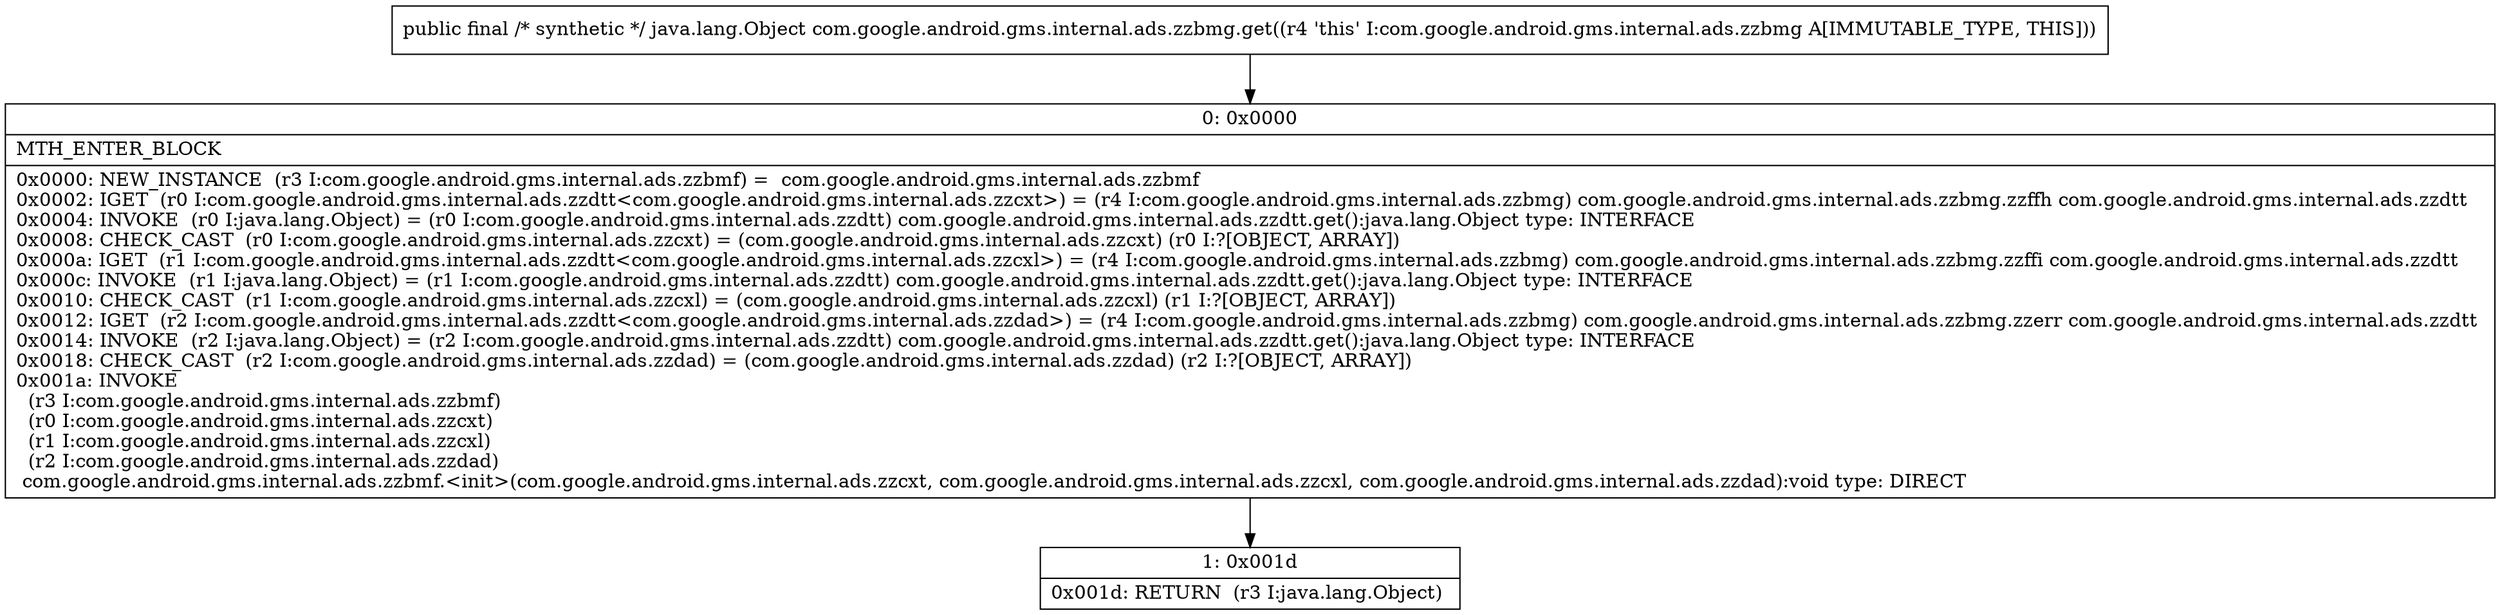 digraph "CFG forcom.google.android.gms.internal.ads.zzbmg.get()Ljava\/lang\/Object;" {
Node_0 [shape=record,label="{0\:\ 0x0000|MTH_ENTER_BLOCK\l|0x0000: NEW_INSTANCE  (r3 I:com.google.android.gms.internal.ads.zzbmf) =  com.google.android.gms.internal.ads.zzbmf \l0x0002: IGET  (r0 I:com.google.android.gms.internal.ads.zzdtt\<com.google.android.gms.internal.ads.zzcxt\>) = (r4 I:com.google.android.gms.internal.ads.zzbmg) com.google.android.gms.internal.ads.zzbmg.zzffh com.google.android.gms.internal.ads.zzdtt \l0x0004: INVOKE  (r0 I:java.lang.Object) = (r0 I:com.google.android.gms.internal.ads.zzdtt) com.google.android.gms.internal.ads.zzdtt.get():java.lang.Object type: INTERFACE \l0x0008: CHECK_CAST  (r0 I:com.google.android.gms.internal.ads.zzcxt) = (com.google.android.gms.internal.ads.zzcxt) (r0 I:?[OBJECT, ARRAY]) \l0x000a: IGET  (r1 I:com.google.android.gms.internal.ads.zzdtt\<com.google.android.gms.internal.ads.zzcxl\>) = (r4 I:com.google.android.gms.internal.ads.zzbmg) com.google.android.gms.internal.ads.zzbmg.zzffi com.google.android.gms.internal.ads.zzdtt \l0x000c: INVOKE  (r1 I:java.lang.Object) = (r1 I:com.google.android.gms.internal.ads.zzdtt) com.google.android.gms.internal.ads.zzdtt.get():java.lang.Object type: INTERFACE \l0x0010: CHECK_CAST  (r1 I:com.google.android.gms.internal.ads.zzcxl) = (com.google.android.gms.internal.ads.zzcxl) (r1 I:?[OBJECT, ARRAY]) \l0x0012: IGET  (r2 I:com.google.android.gms.internal.ads.zzdtt\<com.google.android.gms.internal.ads.zzdad\>) = (r4 I:com.google.android.gms.internal.ads.zzbmg) com.google.android.gms.internal.ads.zzbmg.zzerr com.google.android.gms.internal.ads.zzdtt \l0x0014: INVOKE  (r2 I:java.lang.Object) = (r2 I:com.google.android.gms.internal.ads.zzdtt) com.google.android.gms.internal.ads.zzdtt.get():java.lang.Object type: INTERFACE \l0x0018: CHECK_CAST  (r2 I:com.google.android.gms.internal.ads.zzdad) = (com.google.android.gms.internal.ads.zzdad) (r2 I:?[OBJECT, ARRAY]) \l0x001a: INVOKE  \l  (r3 I:com.google.android.gms.internal.ads.zzbmf)\l  (r0 I:com.google.android.gms.internal.ads.zzcxt)\l  (r1 I:com.google.android.gms.internal.ads.zzcxl)\l  (r2 I:com.google.android.gms.internal.ads.zzdad)\l com.google.android.gms.internal.ads.zzbmf.\<init\>(com.google.android.gms.internal.ads.zzcxt, com.google.android.gms.internal.ads.zzcxl, com.google.android.gms.internal.ads.zzdad):void type: DIRECT \l}"];
Node_1 [shape=record,label="{1\:\ 0x001d|0x001d: RETURN  (r3 I:java.lang.Object) \l}"];
MethodNode[shape=record,label="{public final \/* synthetic *\/ java.lang.Object com.google.android.gms.internal.ads.zzbmg.get((r4 'this' I:com.google.android.gms.internal.ads.zzbmg A[IMMUTABLE_TYPE, THIS])) }"];
MethodNode -> Node_0;
Node_0 -> Node_1;
}


